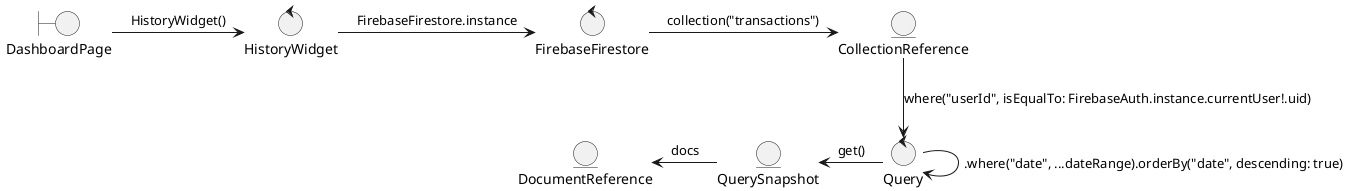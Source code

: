 @startuml
boundary DashboardPage
control HistoryWidget
control FirebaseFirestore
entity CollectionReference
control Query
entity QuerySnapshot
entity DocumentReference

(DashboardPage) -> (HistoryWidget): HistoryWidget()
(HistoryWidget) -> (FirebaseFirestore): FirebaseFirestore.instance
(FirebaseFirestore) -> (CollectionReference): collection("transactions")
(CollectionReference) --> (Query): where("userId", isEqualTo: FirebaseAuth.instance.currentUser!.uid)
(Query) --> (Query): .where("date", ...dateRange).orderBy("date", descending: true)
(QuerySnapshot) <- (Query): get()
(DocumentReference) <- (QuerySnapshot): docs

@enduml
